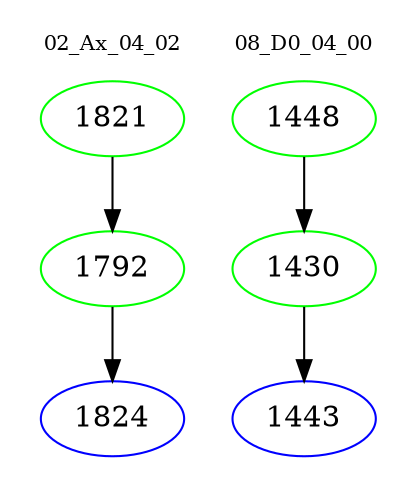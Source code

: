 digraph{
subgraph cluster_0 {
color = white
label = "02_Ax_04_02";
fontsize=10;
T0_1821 [label="1821", color="green"]
T0_1821 -> T0_1792 [color="black"]
T0_1792 [label="1792", color="green"]
T0_1792 -> T0_1824 [color="black"]
T0_1824 [label="1824", color="blue"]
}
subgraph cluster_1 {
color = white
label = "08_D0_04_00";
fontsize=10;
T1_1448 [label="1448", color="green"]
T1_1448 -> T1_1430 [color="black"]
T1_1430 [label="1430", color="green"]
T1_1430 -> T1_1443 [color="black"]
T1_1443 [label="1443", color="blue"]
}
}
